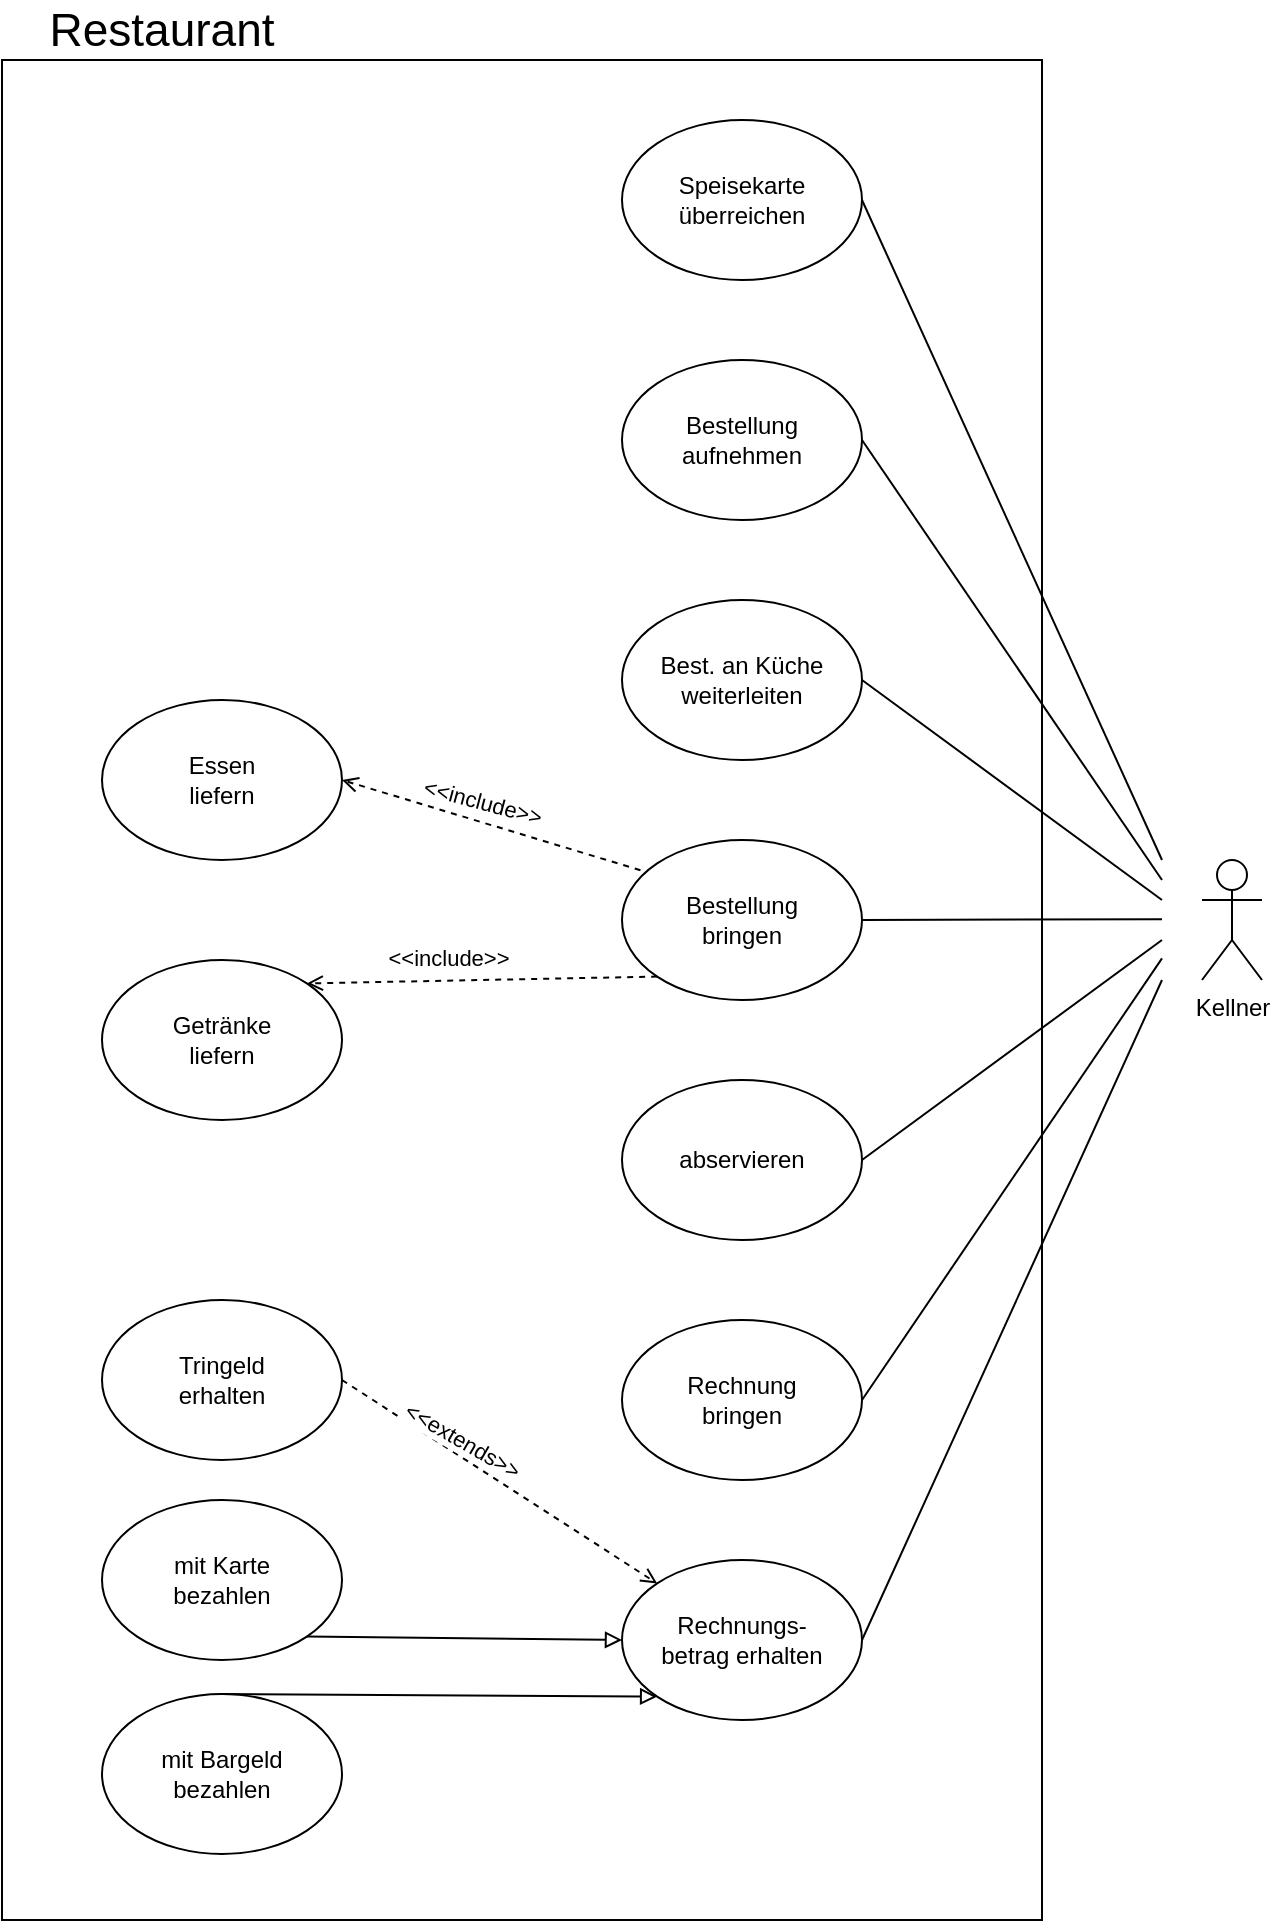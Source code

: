 <mxfile version="21.2.8" type="device">
  <diagram name="Page-1" id="04XNIjbuiKYvFU9A5O9u">
    <mxGraphModel dx="1687" dy="987" grid="1" gridSize="10" guides="1" tooltips="1" connect="1" arrows="1" fold="1" page="1" pageScale="1" pageWidth="1169" pageHeight="1654" math="0" shadow="0">
      <root>
        <mxCell id="0" />
        <mxCell id="1" parent="0" />
        <mxCell id="52tf9lA5DBKR7DWq2Jbi-1" value="" style="rounded=0;whiteSpace=wrap;html=1;" vertex="1" parent="1">
          <mxGeometry x="210" y="50" width="520" height="930" as="geometry" />
        </mxCell>
        <mxCell id="BfkAdfKoHRCJ0nHj8cjv-1" value="Kellner" style="shape=umlActor;verticalLabelPosition=bottom;verticalAlign=top;html=1;outlineConnect=0;" parent="1" vertex="1">
          <mxGeometry x="810" y="450" width="30" height="60" as="geometry" />
        </mxCell>
        <mxCell id="BfkAdfKoHRCJ0nHj8cjv-2" value="&lt;div&gt;Bestellung&lt;/div&gt;&lt;div&gt;bringen&lt;br&gt;&lt;/div&gt;" style="ellipse;whiteSpace=wrap;html=1;" parent="1" vertex="1">
          <mxGeometry x="520" y="440" width="120" height="80" as="geometry" />
        </mxCell>
        <mxCell id="BfkAdfKoHRCJ0nHj8cjv-3" value="&lt;div&gt;Best. an Küche&lt;/div&gt;&lt;div&gt;weiterleiten&lt;/div&gt;" style="ellipse;whiteSpace=wrap;html=1;" parent="1" vertex="1">
          <mxGeometry x="520" y="320" width="120" height="80" as="geometry" />
        </mxCell>
        <mxCell id="BfkAdfKoHRCJ0nHj8cjv-4" value="&lt;div&gt;Rechnungs-&lt;/div&gt;&lt;div&gt;betrag erhalten&lt;/div&gt;" style="ellipse;whiteSpace=wrap;html=1;" parent="1" vertex="1">
          <mxGeometry x="520" y="800" width="120" height="80" as="geometry" />
        </mxCell>
        <mxCell id="BfkAdfKoHRCJ0nHj8cjv-6" value="&lt;div&gt;Speisekarte&lt;/div&gt;&lt;div&gt;überreichen&lt;br&gt;&lt;/div&gt;" style="ellipse;whiteSpace=wrap;html=1;" parent="1" vertex="1">
          <mxGeometry x="520" y="80" width="120" height="80" as="geometry" />
        </mxCell>
        <mxCell id="BfkAdfKoHRCJ0nHj8cjv-11" value="&lt;div&gt;Essen&lt;/div&gt;&lt;div&gt;liefern&lt;br&gt;&lt;/div&gt;" style="ellipse;whiteSpace=wrap;html=1;" parent="1" vertex="1">
          <mxGeometry x="260" y="370" width="120" height="80" as="geometry" />
        </mxCell>
        <mxCell id="BfkAdfKoHRCJ0nHj8cjv-12" value="&lt;div&gt;Getränke&lt;/div&gt;&lt;div&gt;liefern&lt;/div&gt;" style="ellipse;whiteSpace=wrap;html=1;" parent="1" vertex="1">
          <mxGeometry x="260" y="500" width="120" height="80" as="geometry" />
        </mxCell>
        <mxCell id="BfkAdfKoHRCJ0nHj8cjv-13" value="" style="endArrow=open;html=1;rounded=0;exitX=0;exitY=1;exitDx=0;exitDy=0;entryX=1;entryY=0;entryDx=0;entryDy=0;dashed=1;endFill=0;" parent="1" source="BfkAdfKoHRCJ0nHj8cjv-2" target="BfkAdfKoHRCJ0nHj8cjv-12" edge="1">
          <mxGeometry width="50" height="50" relative="1" as="geometry">
            <mxPoint x="480" y="450" as="sourcePoint" />
            <mxPoint x="530" y="400" as="targetPoint" />
          </mxGeometry>
        </mxCell>
        <mxCell id="BfkAdfKoHRCJ0nHj8cjv-14" value="" style="endArrow=open;html=1;rounded=0;entryX=1;entryY=0.5;entryDx=0;entryDy=0;exitX=0.077;exitY=0.189;exitDx=0;exitDy=0;dashed=1;endFill=0;exitPerimeter=0;" parent="1" source="BfkAdfKoHRCJ0nHj8cjv-2" target="BfkAdfKoHRCJ0nHj8cjv-11" edge="1">
          <mxGeometry width="50" height="50" relative="1" as="geometry">
            <mxPoint x="480" y="450" as="sourcePoint" />
            <mxPoint x="530" y="400" as="targetPoint" />
          </mxGeometry>
        </mxCell>
        <mxCell id="BfkAdfKoHRCJ0nHj8cjv-15" value="&amp;lt;&amp;lt;include&amp;gt;&amp;gt;" style="edgeLabel;html=1;align=center;verticalAlign=middle;resizable=0;points=[];rotation=15;" parent="BfkAdfKoHRCJ0nHj8cjv-14" vertex="1" connectable="0">
          <mxGeometry x="0.514" relative="1" as="geometry">
            <mxPoint x="34" as="offset" />
          </mxGeometry>
        </mxCell>
        <mxCell id="BfkAdfKoHRCJ0nHj8cjv-16" value="&amp;lt;&amp;lt;include&amp;gt;&amp;gt;" style="edgeLabel;html=1;align=center;verticalAlign=middle;resizable=0;points=[];rotation=0;" parent="1" vertex="1" connectable="0">
          <mxGeometry x="430.003" y="500.0" as="geometry">
            <mxPoint x="2.899" y="-1.264" as="offset" />
          </mxGeometry>
        </mxCell>
        <mxCell id="BfkAdfKoHRCJ0nHj8cjv-17" value="&lt;div&gt;mit Karte&lt;/div&gt;&lt;div&gt;bezahlen&lt;br&gt;&lt;/div&gt;" style="ellipse;whiteSpace=wrap;html=1;" parent="1" vertex="1">
          <mxGeometry x="260" y="770" width="120" height="80" as="geometry" />
        </mxCell>
        <mxCell id="BfkAdfKoHRCJ0nHj8cjv-18" value="&lt;div&gt;mit Bargeld&lt;/div&gt;&lt;div&gt;bezahlen&lt;br&gt;&lt;/div&gt;" style="ellipse;whiteSpace=wrap;html=1;" parent="1" vertex="1">
          <mxGeometry x="260" y="867" width="120" height="80" as="geometry" />
        </mxCell>
        <mxCell id="BfkAdfKoHRCJ0nHj8cjv-19" value="" style="endArrow=block;html=1;rounded=0;exitX=1;exitY=1;exitDx=0;exitDy=0;entryX=0;entryY=0.5;entryDx=0;entryDy=0;endFill=0;" parent="1" source="BfkAdfKoHRCJ0nHj8cjv-17" target="BfkAdfKoHRCJ0nHj8cjv-4" edge="1">
          <mxGeometry width="50" height="50" relative="1" as="geometry">
            <mxPoint x="600" y="800" as="sourcePoint" />
            <mxPoint x="650" y="750" as="targetPoint" />
          </mxGeometry>
        </mxCell>
        <mxCell id="BfkAdfKoHRCJ0nHj8cjv-21" value="" style="endArrow=block;html=1;rounded=0;exitX=0.5;exitY=0;exitDx=0;exitDy=0;entryX=0;entryY=1;entryDx=0;entryDy=0;endFill=0;" parent="1" source="BfkAdfKoHRCJ0nHj8cjv-18" target="BfkAdfKoHRCJ0nHj8cjv-4" edge="1">
          <mxGeometry width="50" height="50" relative="1" as="geometry">
            <mxPoint x="360" y="930" as="sourcePoint" />
            <mxPoint x="408" y="878" as="targetPoint" />
          </mxGeometry>
        </mxCell>
        <mxCell id="BfkAdfKoHRCJ0nHj8cjv-23" value="&lt;font style=&quot;font-size: 23px;&quot;&gt;Restaurant&lt;/font&gt;" style="text;html=1;strokeColor=none;fillColor=none;align=center;verticalAlign=middle;whiteSpace=wrap;rounded=0;" parent="1" vertex="1">
          <mxGeometry x="260" y="20" width="60" height="30" as="geometry" />
        </mxCell>
        <mxCell id="XOuH_K022NKhMfRNiqWG-1" value="abservieren" style="ellipse;whiteSpace=wrap;html=1;" parent="1" vertex="1">
          <mxGeometry x="520" y="560" width="120" height="80" as="geometry" />
        </mxCell>
        <mxCell id="XOuH_K022NKhMfRNiqWG-2" value="Rechnung&lt;br&gt;bringen" style="ellipse;whiteSpace=wrap;html=1;" parent="1" vertex="1">
          <mxGeometry x="520" y="680" width="120" height="80" as="geometry" />
        </mxCell>
        <mxCell id="XOuH_K022NKhMfRNiqWG-4" value="Bestellung&lt;br&gt;aufnehmen" style="ellipse;whiteSpace=wrap;html=1;" parent="1" vertex="1">
          <mxGeometry x="520" y="200" width="120" height="80" as="geometry" />
        </mxCell>
        <mxCell id="XOuH_K022NKhMfRNiqWG-5" value="Tringeld&lt;br&gt;erhalten" style="ellipse;whiteSpace=wrap;html=1;" parent="1" vertex="1">
          <mxGeometry x="260" y="670" width="120" height="80" as="geometry" />
        </mxCell>
        <mxCell id="XOuH_K022NKhMfRNiqWG-6" value="" style="endArrow=open;html=1;rounded=0;exitX=1;exitY=0.5;exitDx=0;exitDy=0;entryX=0;entryY=0;entryDx=0;entryDy=0;dashed=1;endFill=0;" parent="1" source="XOuH_K022NKhMfRNiqWG-5" target="BfkAdfKoHRCJ0nHj8cjv-4" edge="1">
          <mxGeometry width="50" height="50" relative="1" as="geometry">
            <mxPoint x="510" y="920" as="sourcePoint" />
            <mxPoint x="560" y="870" as="targetPoint" />
          </mxGeometry>
        </mxCell>
        <mxCell id="XOuH_K022NKhMfRNiqWG-8" value="&amp;lt;&amp;lt;extends&amp;gt;&amp;gt;" style="edgeLabel;html=1;align=center;verticalAlign=middle;resizable=0;points=[];rotation=30;" parent="XOuH_K022NKhMfRNiqWG-6" vertex="1" connectable="0">
          <mxGeometry x="-0.379" y="2" relative="1" as="geometry">
            <mxPoint x="10" as="offset" />
          </mxGeometry>
        </mxCell>
        <mxCell id="XOuH_K022NKhMfRNiqWG-9" value="" style="endArrow=none;html=1;rounded=0;exitX=1;exitY=0.5;exitDx=0;exitDy=0;" parent="1" source="BfkAdfKoHRCJ0nHj8cjv-3" edge="1">
          <mxGeometry width="50" height="50" relative="1" as="geometry">
            <mxPoint x="710" y="470" as="sourcePoint" />
            <mxPoint x="790" y="470" as="targetPoint" />
          </mxGeometry>
        </mxCell>
        <mxCell id="XOuH_K022NKhMfRNiqWG-10" value="" style="endArrow=none;html=1;rounded=0;exitX=1;exitY=0.5;exitDx=0;exitDy=0;" parent="1" source="BfkAdfKoHRCJ0nHj8cjv-2" edge="1">
          <mxGeometry width="50" height="50" relative="1" as="geometry">
            <mxPoint x="710" y="479.58" as="sourcePoint" />
            <mxPoint x="790" y="479.58" as="targetPoint" />
          </mxGeometry>
        </mxCell>
        <mxCell id="XOuH_K022NKhMfRNiqWG-11" value="" style="endArrow=none;html=1;rounded=0;exitX=1;exitY=0.5;exitDx=0;exitDy=0;" parent="1" source="BfkAdfKoHRCJ0nHj8cjv-6" edge="1">
          <mxGeometry width="50" height="50" relative="1" as="geometry">
            <mxPoint x="710" y="450" as="sourcePoint" />
            <mxPoint x="790" y="450" as="targetPoint" />
          </mxGeometry>
        </mxCell>
        <mxCell id="XOuH_K022NKhMfRNiqWG-12" value="" style="endArrow=none;html=1;rounded=0;exitX=1;exitY=0.5;exitDx=0;exitDy=0;" parent="1" source="XOuH_K022NKhMfRNiqWG-1" edge="1">
          <mxGeometry width="50" height="50" relative="1" as="geometry">
            <mxPoint x="710" y="490" as="sourcePoint" />
            <mxPoint x="790" y="490" as="targetPoint" />
          </mxGeometry>
        </mxCell>
        <mxCell id="XOuH_K022NKhMfRNiqWG-13" value="" style="endArrow=none;html=1;rounded=0;exitX=1;exitY=0.5;exitDx=0;exitDy=0;" parent="1" source="XOuH_K022NKhMfRNiqWG-2" edge="1">
          <mxGeometry width="50" height="50" relative="1" as="geometry">
            <mxPoint x="710" y="499.17" as="sourcePoint" />
            <mxPoint x="790" y="499.17" as="targetPoint" />
          </mxGeometry>
        </mxCell>
        <mxCell id="XOuH_K022NKhMfRNiqWG-14" value="" style="endArrow=none;html=1;rounded=0;exitX=1;exitY=0.5;exitDx=0;exitDy=0;" parent="1" source="BfkAdfKoHRCJ0nHj8cjv-4" edge="1">
          <mxGeometry width="50" height="50" relative="1" as="geometry">
            <mxPoint x="710" y="510.0" as="sourcePoint" />
            <mxPoint x="790" y="510.0" as="targetPoint" />
          </mxGeometry>
        </mxCell>
        <mxCell id="XOuH_K022NKhMfRNiqWG-15" value="" style="endArrow=none;html=1;rounded=0;exitX=1;exitY=0.5;exitDx=0;exitDy=0;" parent="1" source="XOuH_K022NKhMfRNiqWG-4" edge="1">
          <mxGeometry width="50" height="50" relative="1" as="geometry">
            <mxPoint x="710" y="460.0" as="sourcePoint" />
            <mxPoint x="790" y="460.0" as="targetPoint" />
          </mxGeometry>
        </mxCell>
      </root>
    </mxGraphModel>
  </diagram>
</mxfile>
